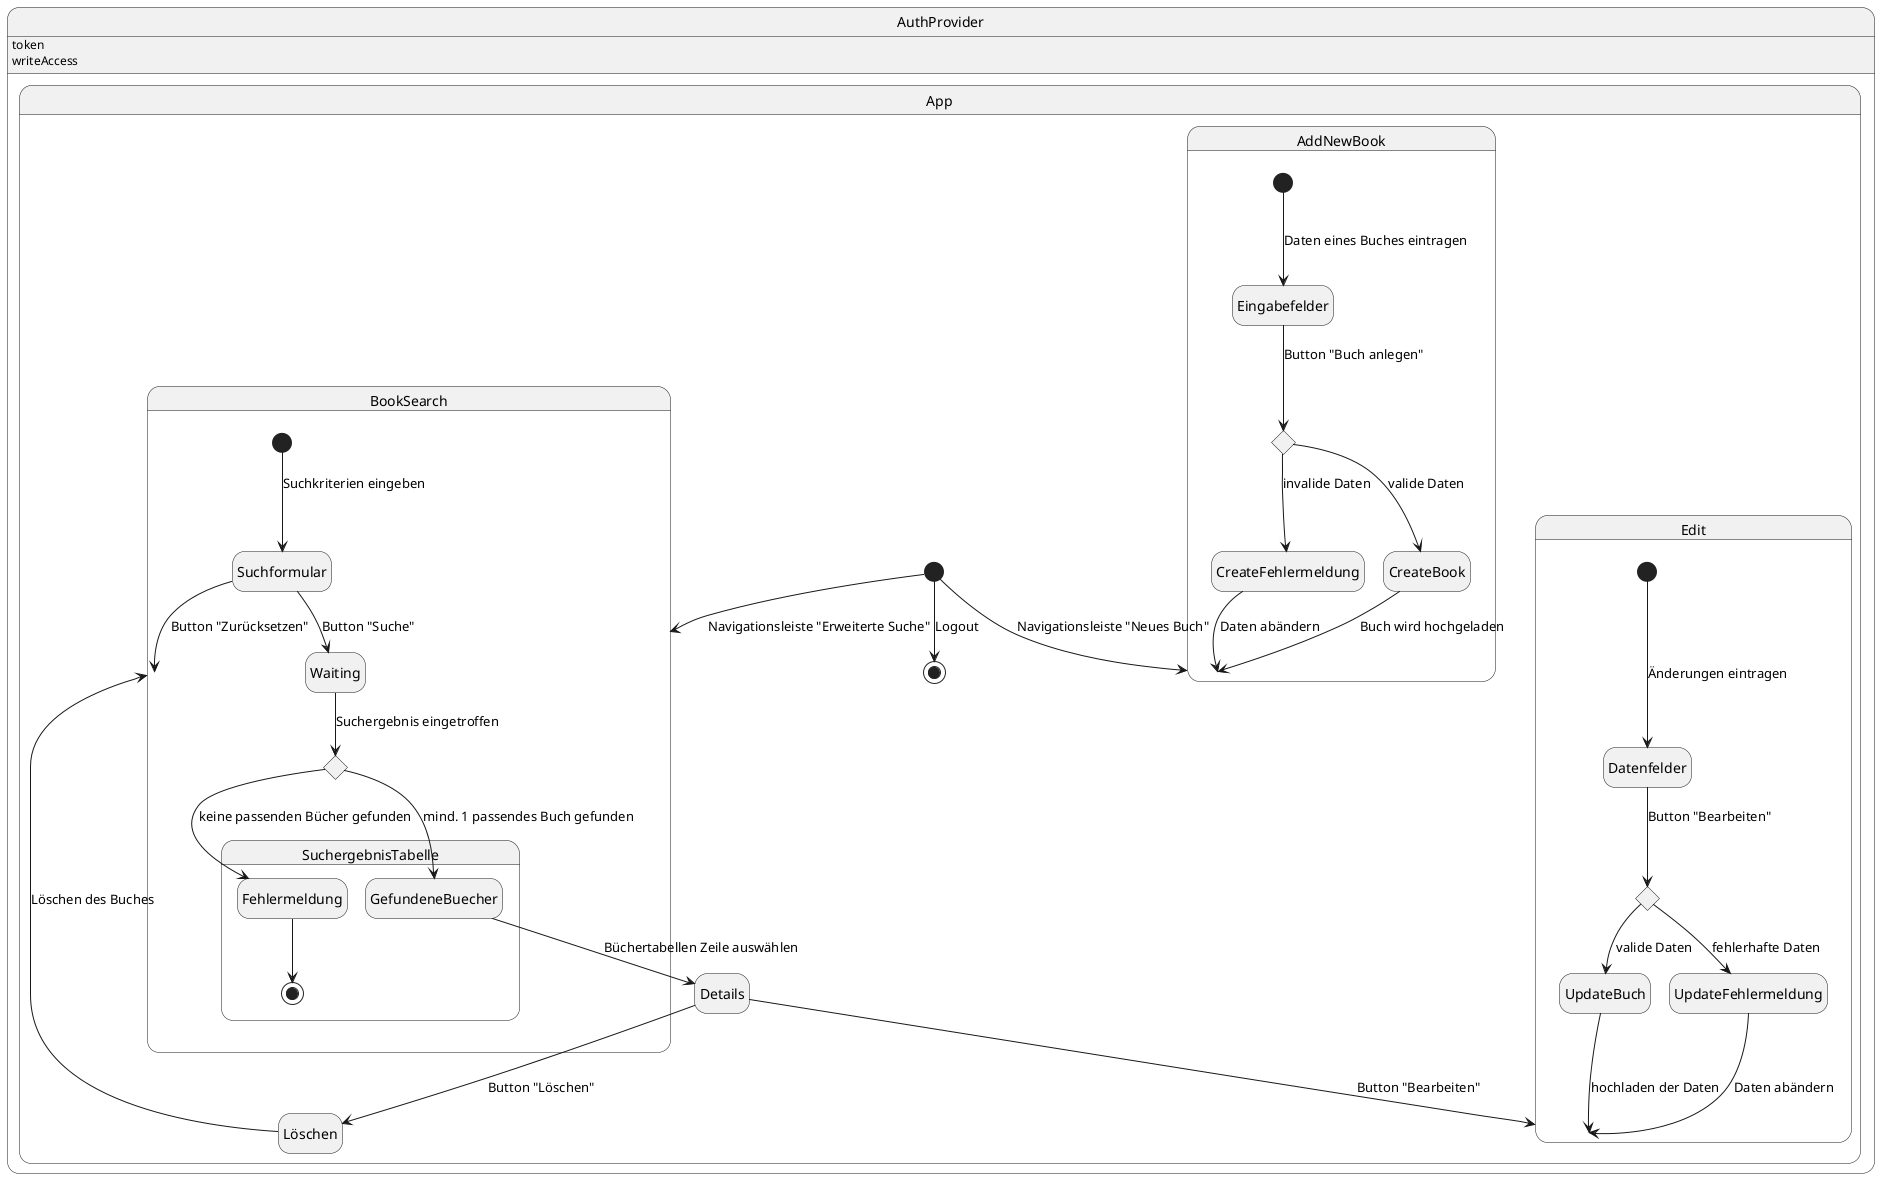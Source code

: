 @startuml Zustandsdiagramm
' Preview durch <Alt>d

hide empty description
state AuthProvider {
AuthProvider : token
AuthProvider : writeAccess
state App {
    [*] --> [*]: Logout

    state BookSearch{
        [*] --> Suchformular: Suchkriterien eingeben
        Suchformular --> Waiting: Button "Suche"
        Suchformular --> BookSearch: Button "Zurücksetzen"
        state SearchChoice <<choice>>
        Waiting --> SearchChoice: Suchergebnis eingetroffen

        state SuchergebnisTabelle {
            
            
            SearchChoice--> GefundeneBuecher: mind. 1 passendes Buch gefunden
            SearchChoice--> Fehlermeldung: keine passenden Bücher gefunden
            Fehlermeldung --> [*]
        }
    }
    Details --> Edit: Button "Bearbeiten"
    Details --> Löschen: Button "Löschen"
    Löschen --> BookSearch: Löschen des Buches

    state Edit {
    [*] ---> Datenfelder: Änderungen eintragen
    state UpdateChoice <<choice>> 
    Datenfelder--> UpdateChoice: Button "Bearbeiten"
    UpdateBuch --> Edit: hochladen der Daten
    UpdateChoice --> UpdateFehlermeldung: fehlerhafte Daten
    UpdateChoice --> UpdateBuch: valide Daten
    UpdateFehlermeldung --> Edit: Daten abändern
    }

    [*] --> BookSearch: Navigationsleiste "Erweiterte Suche"
    GefundeneBuecher --> Details: Büchertabellen Zeile auswählen

    [*] --> AddNewBook: Navigationsleiste "Neues Buch"
    
    state AddNewBook {
    [*] ---> Eingabefelder: Daten eines Buches eintragen
    state AddChoice <<choice>>
    Eingabefelder--> AddChoice: Button "Buch anlegen"
    AddChoice --> CreateBook: valide Daten
    AddChoice --> CreateFehlermeldung: invalide Daten
    CreateBook --> AddNewBook: Buch wird hochgeladen
    CreateFehlermeldung --> AddNewBook: Daten abändern
    }
}
}
@enduml
